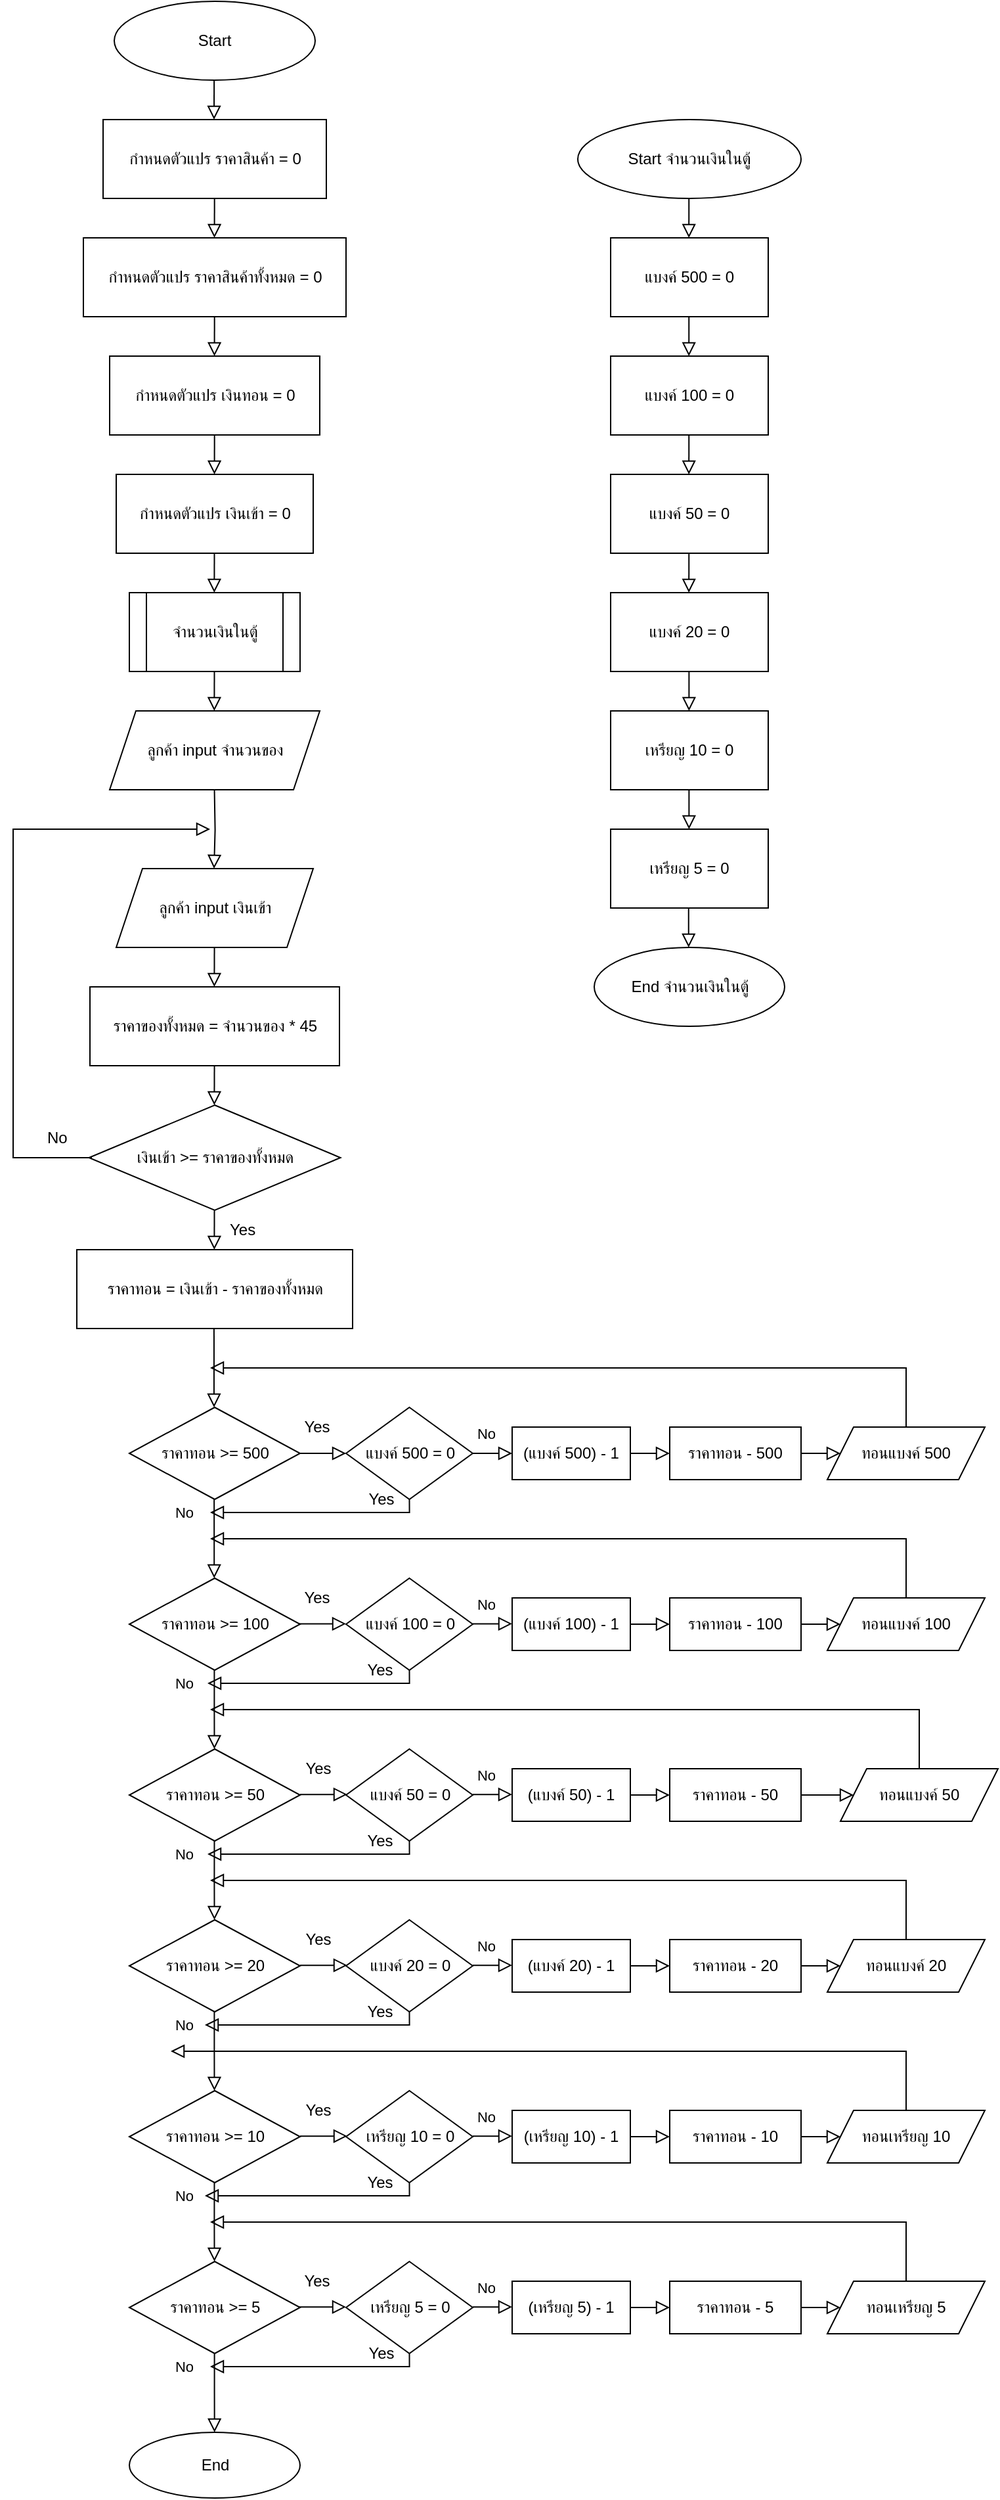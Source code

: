 <mxfile version="24.6.4" type="github">
  <diagram id="C5RBs43oDa-KdzZeNtuy" name="Page-1">
    <mxGraphModel dx="1046" dy="2055" grid="1" gridSize="10" guides="1" tooltips="1" connect="1" arrows="1" fold="1" page="1" pageScale="1" pageWidth="827" pageHeight="1169" math="0" shadow="0">
      <root>
        <mxCell id="WIyWlLk6GJQsqaUBKTNV-0" />
        <mxCell id="WIyWlLk6GJQsqaUBKTNV-1" parent="WIyWlLk6GJQsqaUBKTNV-0" />
        <mxCell id="O3YUjWb5VNWovegGmVph-0" value="Start" style="ellipse;whiteSpace=wrap;html=1;" vertex="1" parent="WIyWlLk6GJQsqaUBKTNV-1">
          <mxGeometry x="147" y="-1120" width="153" height="60" as="geometry" />
        </mxCell>
        <mxCell id="O3YUjWb5VNWovegGmVph-27" value="ราคาทอน &amp;gt;= 500" style="rhombus;whiteSpace=wrap;html=1;" vertex="1" parent="WIyWlLk6GJQsqaUBKTNV-1">
          <mxGeometry x="158.5" y="-50" width="130" height="70" as="geometry" />
        </mxCell>
        <mxCell id="O3YUjWb5VNWovegGmVph-29" value="" style="rounded=0;html=1;jettySize=auto;orthogonalLoop=1;fontSize=11;endArrow=block;endFill=0;endSize=8;strokeWidth=1;shadow=0;labelBackgroundColor=none;edgeStyle=orthogonalEdgeStyle;exitX=1;exitY=0.5;exitDx=0;exitDy=0;entryX=0;entryY=0.5;entryDx=0;entryDy=0;" edge="1" parent="WIyWlLk6GJQsqaUBKTNV-1" source="O3YUjWb5VNWovegGmVph-27" target="O3YUjWb5VNWovegGmVph-31">
          <mxGeometry relative="1" as="geometry">
            <mxPoint x="290" y="670" as="sourcePoint" />
            <mxPoint x="230" y="710" as="targetPoint" />
          </mxGeometry>
        </mxCell>
        <mxCell id="O3YUjWb5VNWovegGmVph-30" value="Yes" style="edgeLabel;html=1;align=center;verticalAlign=middle;resizable=0;points=[];fontSize=12;" vertex="1" connectable="0" parent="O3YUjWb5VNWovegGmVph-29">
          <mxGeometry x="-0.069" y="3" relative="1" as="geometry">
            <mxPoint x="-4" y="-17" as="offset" />
          </mxGeometry>
        </mxCell>
        <mxCell id="O3YUjWb5VNWovegGmVph-31" value="แบงค์ 500 = 0" style="rhombus;whiteSpace=wrap;html=1;" vertex="1" parent="WIyWlLk6GJQsqaUBKTNV-1">
          <mxGeometry x="323.5" y="-50" width="96.5" height="70" as="geometry" />
        </mxCell>
        <mxCell id="O3YUjWb5VNWovegGmVph-32" value="No" style="rounded=0;html=1;jettySize=auto;orthogonalLoop=1;fontSize=11;endArrow=block;endFill=0;endSize=8;strokeWidth=1;shadow=0;labelBackgroundColor=none;edgeStyle=orthogonalEdgeStyle;exitX=1;exitY=0.5;exitDx=0;exitDy=0;entryX=0;entryY=0.5;entryDx=0;entryDy=0;" edge="1" parent="WIyWlLk6GJQsqaUBKTNV-1" source="O3YUjWb5VNWovegGmVph-31" target="O3YUjWb5VNWovegGmVph-36">
          <mxGeometry x="-0.333" y="15" relative="1" as="geometry">
            <mxPoint x="350" y="705" as="sourcePoint" />
            <mxPoint x="470" y="-10" as="targetPoint" />
            <mxPoint as="offset" />
          </mxGeometry>
        </mxCell>
        <mxCell id="O3YUjWb5VNWovegGmVph-63" value="" style="rounded=0;html=1;jettySize=auto;orthogonalLoop=1;fontSize=11;endArrow=block;endFill=0;endSize=8;strokeWidth=1;shadow=0;labelBackgroundColor=none;edgeStyle=orthogonalEdgeStyle;" edge="1" parent="WIyWlLk6GJQsqaUBKTNV-1">
          <mxGeometry relative="1" as="geometry">
            <mxPoint x="223.08" y="-1060" as="sourcePoint" />
            <mxPoint x="223" y="-1030" as="targetPoint" />
          </mxGeometry>
        </mxCell>
        <mxCell id="O3YUjWb5VNWovegGmVph-66" value="กำหนดตัวแปร ราคาสินค้า = 0" style="rounded=0;whiteSpace=wrap;html=1;" vertex="1" parent="WIyWlLk6GJQsqaUBKTNV-1">
          <mxGeometry x="138.5" y="-1030" width="170" height="60" as="geometry" />
        </mxCell>
        <mxCell id="O3YUjWb5VNWovegGmVph-67" value="" style="rounded=0;html=1;jettySize=auto;orthogonalLoop=1;fontSize=11;endArrow=block;endFill=0;endSize=8;strokeWidth=1;shadow=0;labelBackgroundColor=none;edgeStyle=orthogonalEdgeStyle;" edge="1" parent="WIyWlLk6GJQsqaUBKTNV-1">
          <mxGeometry relative="1" as="geometry">
            <mxPoint x="223.36" y="-970" as="sourcePoint" />
            <mxPoint x="223.28" y="-940" as="targetPoint" />
          </mxGeometry>
        </mxCell>
        <mxCell id="O3YUjWb5VNWovegGmVph-68" value="กำหนดตัวแปร ราคาสินค้าทั้งหมด = 0" style="rounded=0;whiteSpace=wrap;html=1;" vertex="1" parent="WIyWlLk6GJQsqaUBKTNV-1">
          <mxGeometry x="123.5" y="-940" width="200" height="60" as="geometry" />
        </mxCell>
        <mxCell id="O3YUjWb5VNWovegGmVph-69" value="" style="rounded=0;html=1;jettySize=auto;orthogonalLoop=1;fontSize=11;endArrow=block;endFill=0;endSize=8;strokeWidth=1;shadow=0;labelBackgroundColor=none;edgeStyle=orthogonalEdgeStyle;" edge="1" parent="WIyWlLk6GJQsqaUBKTNV-1">
          <mxGeometry relative="1" as="geometry">
            <mxPoint x="223.36" y="-880" as="sourcePoint" />
            <mxPoint x="223.28" y="-850" as="targetPoint" />
          </mxGeometry>
        </mxCell>
        <mxCell id="O3YUjWb5VNWovegGmVph-70" value="กำหนดตัวแปร เงินทอน = 0" style="rounded=0;whiteSpace=wrap;html=1;" vertex="1" parent="WIyWlLk6GJQsqaUBKTNV-1">
          <mxGeometry x="143.5" y="-850" width="160" height="60" as="geometry" />
        </mxCell>
        <mxCell id="O3YUjWb5VNWovegGmVph-71" value="" style="rounded=0;html=1;jettySize=auto;orthogonalLoop=1;fontSize=11;endArrow=block;endFill=0;endSize=8;strokeWidth=1;shadow=0;labelBackgroundColor=none;edgeStyle=orthogonalEdgeStyle;" edge="1" parent="WIyWlLk6GJQsqaUBKTNV-1">
          <mxGeometry relative="1" as="geometry">
            <mxPoint x="223.36" y="-790" as="sourcePoint" />
            <mxPoint x="223.28" y="-760" as="targetPoint" />
          </mxGeometry>
        </mxCell>
        <mxCell id="O3YUjWb5VNWovegGmVph-72" value="กำหนดตัวแปร เงินเข้า = 0" style="rounded=0;whiteSpace=wrap;html=1;" vertex="1" parent="WIyWlLk6GJQsqaUBKTNV-1">
          <mxGeometry x="148.5" y="-760" width="150" height="60" as="geometry" />
        </mxCell>
        <mxCell id="O3YUjWb5VNWovegGmVph-73" value="จำนวนเงินในตู้" style="shape=process;whiteSpace=wrap;html=1;backgroundOutline=1;" vertex="1" parent="WIyWlLk6GJQsqaUBKTNV-1">
          <mxGeometry x="158.5" y="-670" width="130" height="60" as="geometry" />
        </mxCell>
        <mxCell id="O3YUjWb5VNWovegGmVph-74" value="" style="rounded=0;html=1;jettySize=auto;orthogonalLoop=1;fontSize=11;endArrow=block;endFill=0;endSize=8;strokeWidth=1;shadow=0;labelBackgroundColor=none;edgeStyle=orthogonalEdgeStyle;" edge="1" parent="WIyWlLk6GJQsqaUBKTNV-1">
          <mxGeometry relative="1" as="geometry">
            <mxPoint x="223.26" y="-700" as="sourcePoint" />
            <mxPoint x="223.18" y="-670" as="targetPoint" />
          </mxGeometry>
        </mxCell>
        <mxCell id="O3YUjWb5VNWovegGmVph-75" value="" style="rounded=0;html=1;jettySize=auto;orthogonalLoop=1;fontSize=11;endArrow=block;endFill=0;endSize=8;strokeWidth=1;shadow=0;labelBackgroundColor=none;edgeStyle=orthogonalEdgeStyle;" edge="1" parent="WIyWlLk6GJQsqaUBKTNV-1">
          <mxGeometry relative="1" as="geometry">
            <mxPoint x="223.26" y="-610" as="sourcePoint" />
            <mxPoint x="223.18" y="-580" as="targetPoint" />
          </mxGeometry>
        </mxCell>
        <mxCell id="O3YUjWb5VNWovegGmVph-76" value="ลูกค้า input จำนวนของ" style="shape=parallelogram;perimeter=parallelogramPerimeter;whiteSpace=wrap;html=1;fixedSize=1;" vertex="1" parent="WIyWlLk6GJQsqaUBKTNV-1">
          <mxGeometry x="143.5" y="-580" width="160" height="60" as="geometry" />
        </mxCell>
        <mxCell id="O3YUjWb5VNWovegGmVph-77" value="" style="rounded=0;html=1;jettySize=auto;orthogonalLoop=1;fontSize=11;endArrow=block;endFill=0;endSize=8;strokeWidth=1;shadow=0;labelBackgroundColor=none;edgeStyle=orthogonalEdgeStyle;" edge="1" parent="WIyWlLk6GJQsqaUBKTNV-1">
          <mxGeometry relative="1" as="geometry">
            <mxPoint x="223.28" y="-520" as="sourcePoint" />
            <mxPoint x="223" y="-460" as="targetPoint" />
          </mxGeometry>
        </mxCell>
        <mxCell id="O3YUjWb5VNWovegGmVph-78" value="ลูกค้า input เงินเข้า" style="shape=parallelogram;perimeter=parallelogramPerimeter;whiteSpace=wrap;html=1;fixedSize=1;" vertex="1" parent="WIyWlLk6GJQsqaUBKTNV-1">
          <mxGeometry x="148.5" y="-460" width="150" height="60" as="geometry" />
        </mxCell>
        <mxCell id="O3YUjWb5VNWovegGmVph-79" value="ราคาของทั้งหมด = จำนวนของ * 45" style="rounded=0;whiteSpace=wrap;html=1;" vertex="1" parent="WIyWlLk6GJQsqaUBKTNV-1">
          <mxGeometry x="128.5" y="-370" width="190" height="60" as="geometry" />
        </mxCell>
        <mxCell id="O3YUjWb5VNWovegGmVph-80" value="" style="rounded=0;html=1;jettySize=auto;orthogonalLoop=1;fontSize=11;endArrow=block;endFill=0;endSize=8;strokeWidth=1;shadow=0;labelBackgroundColor=none;edgeStyle=orthogonalEdgeStyle;" edge="1" parent="WIyWlLk6GJQsqaUBKTNV-1">
          <mxGeometry relative="1" as="geometry">
            <mxPoint x="223.28" y="-400" as="sourcePoint" />
            <mxPoint x="223.2" y="-370" as="targetPoint" />
          </mxGeometry>
        </mxCell>
        <mxCell id="O3YUjWb5VNWovegGmVph-81" value="" style="rounded=0;html=1;jettySize=auto;orthogonalLoop=1;fontSize=11;endArrow=block;endFill=0;endSize=8;strokeWidth=1;shadow=0;labelBackgroundColor=none;edgeStyle=orthogonalEdgeStyle;" edge="1" parent="WIyWlLk6GJQsqaUBKTNV-1">
          <mxGeometry relative="1" as="geometry">
            <mxPoint x="223.28" y="-310" as="sourcePoint" />
            <mxPoint x="223.2" y="-280" as="targetPoint" />
          </mxGeometry>
        </mxCell>
        <mxCell id="O3YUjWb5VNWovegGmVph-82" value="เงินเข้า &amp;gt;= ราคาของทั้งหมด" style="rhombus;whiteSpace=wrap;html=1;" vertex="1" parent="WIyWlLk6GJQsqaUBKTNV-1">
          <mxGeometry x="127.75" y="-280" width="191.5" height="80" as="geometry" />
        </mxCell>
        <mxCell id="O3YUjWb5VNWovegGmVph-84" value="" style="rounded=0;html=1;jettySize=auto;orthogonalLoop=1;fontSize=11;endArrow=block;endFill=0;endSize=8;strokeWidth=1;shadow=0;labelBackgroundColor=none;edgeStyle=orthogonalEdgeStyle;" edge="1" parent="WIyWlLk6GJQsqaUBKTNV-1">
          <mxGeometry relative="1" as="geometry">
            <mxPoint x="130" y="-240" as="sourcePoint" />
            <mxPoint x="220" y="-490" as="targetPoint" />
            <Array as="points">
              <mxPoint x="70" y="-240" />
              <mxPoint x="70" y="-490" />
            </Array>
          </mxGeometry>
        </mxCell>
        <mxCell id="O3YUjWb5VNWovegGmVph-85" value="No" style="text;strokeColor=none;fillColor=none;align=left;verticalAlign=middle;spacingLeft=4;spacingRight=4;overflow=hidden;points=[[0,0.5],[1,0.5]];portConstraint=eastwest;rotatable=0;whiteSpace=wrap;html=1;" vertex="1" parent="WIyWlLk6GJQsqaUBKTNV-1">
          <mxGeometry x="90" y="-270" width="80" height="30" as="geometry" />
        </mxCell>
        <mxCell id="O3YUjWb5VNWovegGmVph-86" value="" style="rounded=0;html=1;jettySize=auto;orthogonalLoop=1;fontSize=11;endArrow=block;endFill=0;endSize=8;strokeWidth=1;shadow=0;labelBackgroundColor=none;edgeStyle=orthogonalEdgeStyle;" edge="1" parent="WIyWlLk6GJQsqaUBKTNV-1">
          <mxGeometry relative="1" as="geometry">
            <mxPoint x="223.27" y="-200" as="sourcePoint" />
            <mxPoint x="223.19" y="-170" as="targetPoint" />
          </mxGeometry>
        </mxCell>
        <mxCell id="O3YUjWb5VNWovegGmVph-87" value="Yes" style="text;strokeColor=none;fillColor=none;align=left;verticalAlign=middle;spacingLeft=4;spacingRight=4;overflow=hidden;points=[[0,0.5],[1,0.5]];portConstraint=eastwest;rotatable=0;whiteSpace=wrap;html=1;" vertex="1" parent="WIyWlLk6GJQsqaUBKTNV-1">
          <mxGeometry x="228.5" y="-200" width="80" height="30" as="geometry" />
        </mxCell>
        <mxCell id="O3YUjWb5VNWovegGmVph-88" value="ราคาทอน = เงินเข้า - ราคาของทั้งหมด" style="rounded=0;whiteSpace=wrap;html=1;" vertex="1" parent="WIyWlLk6GJQsqaUBKTNV-1">
          <mxGeometry x="118.5" y="-170" width="210" height="60" as="geometry" />
        </mxCell>
        <mxCell id="O3YUjWb5VNWovegGmVph-91" value="" style="rounded=0;html=1;jettySize=auto;orthogonalLoop=1;fontSize=11;endArrow=block;endFill=0;endSize=8;strokeWidth=1;shadow=0;labelBackgroundColor=none;edgeStyle=orthogonalEdgeStyle;" edge="1" parent="WIyWlLk6GJQsqaUBKTNV-1">
          <mxGeometry relative="1" as="geometry">
            <mxPoint x="222.95" y="-110" as="sourcePoint" />
            <mxPoint x="223" y="-50" as="targetPoint" />
          </mxGeometry>
        </mxCell>
        <mxCell id="O3YUjWb5VNWovegGmVph-36" value="(แบงค์ 500) - 1" style="rounded=0;whiteSpace=wrap;html=1;" vertex="1" parent="WIyWlLk6GJQsqaUBKTNV-1">
          <mxGeometry x="450" y="-35" width="90" height="40" as="geometry" />
        </mxCell>
        <mxCell id="O3YUjWb5VNWovegGmVph-95" value="" style="rounded=0;html=1;jettySize=auto;orthogonalLoop=1;fontSize=11;endArrow=block;endFill=0;endSize=8;strokeWidth=1;shadow=0;labelBackgroundColor=none;edgeStyle=orthogonalEdgeStyle;exitX=1;exitY=0.5;exitDx=0;exitDy=0;entryX=0;entryY=0.5;entryDx=0;entryDy=0;" edge="1" parent="WIyWlLk6GJQsqaUBKTNV-1" source="O3YUjWb5VNWovegGmVph-36" target="O3YUjWb5VNWovegGmVph-38">
          <mxGeometry relative="1" as="geometry">
            <mxPoint x="610" y="-15" as="sourcePoint" />
            <mxPoint x="750" y="670" as="targetPoint" />
            <Array as="points" />
          </mxGeometry>
        </mxCell>
        <mxCell id="O3YUjWb5VNWovegGmVph-38" value="ราคาทอน - 500" style="rounded=0;whiteSpace=wrap;html=1;" vertex="1" parent="WIyWlLk6GJQsqaUBKTNV-1">
          <mxGeometry x="570" y="-35" width="100" height="40" as="geometry" />
        </mxCell>
        <mxCell id="O3YUjWb5VNWovegGmVph-96" value="" style="rounded=0;html=1;jettySize=auto;orthogonalLoop=1;fontSize=11;endArrow=block;endFill=0;endSize=8;strokeWidth=1;shadow=0;labelBackgroundColor=none;edgeStyle=orthogonalEdgeStyle;exitX=1;exitY=0.5;exitDx=0;exitDy=0;entryX=0;entryY=0.5;entryDx=0;entryDy=0;" edge="1" parent="WIyWlLk6GJQsqaUBKTNV-1" source="O3YUjWb5VNWovegGmVph-38" target="O3YUjWb5VNWovegGmVph-97">
          <mxGeometry relative="1" as="geometry">
            <mxPoint x="700" y="-15.24" as="sourcePoint" />
            <mxPoint x="730" y="-15.24" as="targetPoint" />
            <Array as="points" />
          </mxGeometry>
        </mxCell>
        <mxCell id="O3YUjWb5VNWovegGmVph-97" value="ทอนแบงค์ 500" style="shape=parallelogram;perimeter=parallelogramPerimeter;whiteSpace=wrap;html=1;fixedSize=1;" vertex="1" parent="WIyWlLk6GJQsqaUBKTNV-1">
          <mxGeometry x="690" y="-35" width="120" height="40" as="geometry" />
        </mxCell>
        <mxCell id="O3YUjWb5VNWovegGmVph-98" value="No" style="rounded=0;html=1;jettySize=auto;orthogonalLoop=1;fontSize=11;endArrow=block;endFill=0;endSize=8;strokeWidth=1;shadow=0;labelBackgroundColor=none;edgeStyle=orthogonalEdgeStyle;" edge="1" parent="WIyWlLk6GJQsqaUBKTNV-1">
          <mxGeometry x="-0.668" y="-23" relative="1" as="geometry">
            <mxPoint x="223.07" y="20" as="sourcePoint" />
            <mxPoint x="223.12" y="80" as="targetPoint" />
            <Array as="points">
              <mxPoint x="223" y="50" />
              <mxPoint x="223" y="50" />
            </Array>
            <mxPoint as="offset" />
          </mxGeometry>
        </mxCell>
        <mxCell id="O3YUjWb5VNWovegGmVph-99" value="ราคาทอน &amp;gt;= 100" style="rhombus;whiteSpace=wrap;html=1;" vertex="1" parent="WIyWlLk6GJQsqaUBKTNV-1">
          <mxGeometry x="158.5" y="80" width="130" height="70" as="geometry" />
        </mxCell>
        <mxCell id="O3YUjWb5VNWovegGmVph-100" value="No" style="rounded=0;html=1;jettySize=auto;orthogonalLoop=1;fontSize=11;endArrow=block;endFill=0;endSize=8;strokeWidth=1;shadow=0;labelBackgroundColor=none;edgeStyle=orthogonalEdgeStyle;" edge="1" parent="WIyWlLk6GJQsqaUBKTNV-1">
          <mxGeometry x="-0.668" y="-23" relative="1" as="geometry">
            <mxPoint x="223.21" y="150" as="sourcePoint" />
            <mxPoint x="223.26" y="210" as="targetPoint" />
            <Array as="points">
              <mxPoint x="223.14" y="180" />
              <mxPoint x="223.14" y="180" />
            </Array>
            <mxPoint as="offset" />
          </mxGeometry>
        </mxCell>
        <mxCell id="O3YUjWb5VNWovegGmVph-101" value="ราคาทอน &amp;gt;= 50" style="rhombus;whiteSpace=wrap;html=1;" vertex="1" parent="WIyWlLk6GJQsqaUBKTNV-1">
          <mxGeometry x="158.5" y="210" width="130" height="70" as="geometry" />
        </mxCell>
        <mxCell id="O3YUjWb5VNWovegGmVph-102" value="ราคาทอน &amp;gt;= 10" style="rhombus;whiteSpace=wrap;html=1;" vertex="1" parent="WIyWlLk6GJQsqaUBKTNV-1">
          <mxGeometry x="158.5" y="470" width="130" height="70" as="geometry" />
        </mxCell>
        <mxCell id="O3YUjWb5VNWovegGmVph-103" value="ราคาทอน &amp;gt;= 20" style="rhombus;whiteSpace=wrap;html=1;" vertex="1" parent="WIyWlLk6GJQsqaUBKTNV-1">
          <mxGeometry x="158.5" y="340" width="130" height="70" as="geometry" />
        </mxCell>
        <mxCell id="O3YUjWb5VNWovegGmVph-104" value="No" style="rounded=0;html=1;jettySize=auto;orthogonalLoop=1;fontSize=11;endArrow=block;endFill=0;endSize=8;strokeWidth=1;shadow=0;labelBackgroundColor=none;edgeStyle=orthogonalEdgeStyle;" edge="1" parent="WIyWlLk6GJQsqaUBKTNV-1">
          <mxGeometry x="-0.668" y="-23" relative="1" as="geometry">
            <mxPoint x="223.24" y="280" as="sourcePoint" />
            <mxPoint x="223.29" y="340" as="targetPoint" />
            <Array as="points">
              <mxPoint x="223.17" y="310" />
              <mxPoint x="223.17" y="310" />
            </Array>
            <mxPoint as="offset" />
          </mxGeometry>
        </mxCell>
        <mxCell id="O3YUjWb5VNWovegGmVph-105" value="No" style="rounded=0;html=1;jettySize=auto;orthogonalLoop=1;fontSize=11;endArrow=block;endFill=0;endSize=8;strokeWidth=1;shadow=0;labelBackgroundColor=none;edgeStyle=orthogonalEdgeStyle;" edge="1" parent="WIyWlLk6GJQsqaUBKTNV-1">
          <mxGeometry x="-0.668" y="-23" relative="1" as="geometry">
            <mxPoint x="223.21" y="410" as="sourcePoint" />
            <mxPoint x="223.26" y="470" as="targetPoint" />
            <Array as="points">
              <mxPoint x="223.14" y="440" />
              <mxPoint x="223.14" y="440" />
            </Array>
            <mxPoint as="offset" />
          </mxGeometry>
        </mxCell>
        <mxCell id="O3YUjWb5VNWovegGmVph-106" value="No" style="rounded=0;html=1;jettySize=auto;orthogonalLoop=1;fontSize=11;endArrow=block;endFill=0;endSize=8;strokeWidth=1;shadow=0;labelBackgroundColor=none;edgeStyle=orthogonalEdgeStyle;" edge="1" parent="WIyWlLk6GJQsqaUBKTNV-1">
          <mxGeometry x="-0.668" y="-23" relative="1" as="geometry">
            <mxPoint x="223.24" y="540" as="sourcePoint" />
            <mxPoint x="223.29" y="600" as="targetPoint" />
            <Array as="points">
              <mxPoint x="223.17" y="570" />
              <mxPoint x="223.17" y="570" />
            </Array>
            <mxPoint as="offset" />
          </mxGeometry>
        </mxCell>
        <mxCell id="O3YUjWb5VNWovegGmVph-107" value="ราคาทอน &amp;gt;= 5" style="rhombus;whiteSpace=wrap;html=1;" vertex="1" parent="WIyWlLk6GJQsqaUBKTNV-1">
          <mxGeometry x="158.5" y="600" width="130" height="70" as="geometry" />
        </mxCell>
        <mxCell id="O3YUjWb5VNWovegGmVph-108" value="" style="rounded=0;html=1;jettySize=auto;orthogonalLoop=1;fontSize=11;endArrow=block;endFill=0;endSize=8;strokeWidth=1;shadow=0;labelBackgroundColor=none;edgeStyle=orthogonalEdgeStyle;exitX=0.5;exitY=1;exitDx=0;exitDy=0;" edge="1" parent="WIyWlLk6GJQsqaUBKTNV-1" source="O3YUjWb5VNWovegGmVph-31">
          <mxGeometry relative="1" as="geometry">
            <mxPoint x="370" y="20" as="sourcePoint" />
            <mxPoint x="220" y="30" as="targetPoint" />
            <Array as="points">
              <mxPoint x="372" y="30" />
            </Array>
          </mxGeometry>
        </mxCell>
        <mxCell id="O3YUjWb5VNWovegGmVph-109" value="Yes" style="edgeLabel;html=1;align=center;verticalAlign=middle;resizable=0;points=[];fontSize=12;" vertex="1" connectable="0" parent="O3YUjWb5VNWovegGmVph-108">
          <mxGeometry x="-0.404" y="1" relative="1" as="geometry">
            <mxPoint x="16" y="-11" as="offset" />
          </mxGeometry>
        </mxCell>
        <mxCell id="O3YUjWb5VNWovegGmVph-110" value="" style="rounded=0;html=1;jettySize=auto;orthogonalLoop=1;fontSize=11;endArrow=block;endFill=0;endSize=8;strokeWidth=1;shadow=0;labelBackgroundColor=none;edgeStyle=orthogonalEdgeStyle;exitX=1;exitY=0.5;exitDx=0;exitDy=0;entryX=0;entryY=0.5;entryDx=0;entryDy=0;" edge="1" parent="WIyWlLk6GJQsqaUBKTNV-1">
          <mxGeometry relative="1" as="geometry">
            <mxPoint x="287.5" y="114.7" as="sourcePoint" />
            <mxPoint x="323.5" y="114.7" as="targetPoint" />
          </mxGeometry>
        </mxCell>
        <mxCell id="O3YUjWb5VNWovegGmVph-111" value="Yes" style="edgeLabel;html=1;align=center;verticalAlign=middle;resizable=0;points=[];fontSize=12;" vertex="1" connectable="0" parent="O3YUjWb5VNWovegGmVph-110">
          <mxGeometry x="-0.069" y="3" relative="1" as="geometry">
            <mxPoint x="-4" y="-17" as="offset" />
          </mxGeometry>
        </mxCell>
        <mxCell id="O3YUjWb5VNWovegGmVph-112" value="แบงค์ 100 = 0" style="rhombus;whiteSpace=wrap;html=1;" vertex="1" parent="WIyWlLk6GJQsqaUBKTNV-1">
          <mxGeometry x="323.5" y="80" width="96.5" height="70" as="geometry" />
        </mxCell>
        <mxCell id="O3YUjWb5VNWovegGmVph-113" value="No" style="rounded=0;html=1;jettySize=auto;orthogonalLoop=1;fontSize=11;endArrow=block;endFill=0;endSize=8;strokeWidth=1;shadow=0;labelBackgroundColor=none;edgeStyle=orthogonalEdgeStyle;exitX=1;exitY=0.5;exitDx=0;exitDy=0;entryX=0;entryY=0.5;entryDx=0;entryDy=0;" edge="1" parent="WIyWlLk6GJQsqaUBKTNV-1">
          <mxGeometry x="-0.333" y="15" relative="1" as="geometry">
            <mxPoint x="420" y="114.7" as="sourcePoint" />
            <mxPoint x="450" y="114.7" as="targetPoint" />
            <mxPoint as="offset" />
          </mxGeometry>
        </mxCell>
        <mxCell id="O3YUjWb5VNWovegGmVph-114" value="(แบงค์ 100) - 1" style="rounded=0;whiteSpace=wrap;html=1;" vertex="1" parent="WIyWlLk6GJQsqaUBKTNV-1">
          <mxGeometry x="450" y="95" width="90" height="40" as="geometry" />
        </mxCell>
        <mxCell id="O3YUjWb5VNWovegGmVph-115" value="" style="rounded=0;html=1;jettySize=auto;orthogonalLoop=1;fontSize=11;endArrow=block;endFill=0;endSize=8;strokeWidth=1;shadow=0;labelBackgroundColor=none;edgeStyle=orthogonalEdgeStyle;exitX=1;exitY=0.5;exitDx=0;exitDy=0;" edge="1" parent="WIyWlLk6GJQsqaUBKTNV-1" source="O3YUjWb5VNWovegGmVph-114" target="O3YUjWb5VNWovegGmVph-116">
          <mxGeometry relative="1" as="geometry">
            <mxPoint x="570" y="114.7" as="sourcePoint" />
            <mxPoint x="600" y="114.7" as="targetPoint" />
            <Array as="points" />
          </mxGeometry>
        </mxCell>
        <mxCell id="O3YUjWb5VNWovegGmVph-116" value="ราคาทอน - 100" style="rounded=0;whiteSpace=wrap;html=1;" vertex="1" parent="WIyWlLk6GJQsqaUBKTNV-1">
          <mxGeometry x="570" y="95" width="100" height="40" as="geometry" />
        </mxCell>
        <mxCell id="O3YUjWb5VNWovegGmVph-117" value="" style="rounded=0;html=1;jettySize=auto;orthogonalLoop=1;fontSize=11;endArrow=block;endFill=0;endSize=8;strokeWidth=1;shadow=0;labelBackgroundColor=none;edgeStyle=orthogonalEdgeStyle;exitX=1;exitY=0.5;exitDx=0;exitDy=0;" edge="1" parent="WIyWlLk6GJQsqaUBKTNV-1" source="O3YUjWb5VNWovegGmVph-116" target="O3YUjWb5VNWovegGmVph-118">
          <mxGeometry relative="1" as="geometry">
            <mxPoint x="700" y="114.7" as="sourcePoint" />
            <mxPoint x="730" y="114.7" as="targetPoint" />
            <Array as="points" />
          </mxGeometry>
        </mxCell>
        <mxCell id="O3YUjWb5VNWovegGmVph-118" value="ทอนแบงค์ 100" style="shape=parallelogram;perimeter=parallelogramPerimeter;whiteSpace=wrap;html=1;fixedSize=1;" vertex="1" parent="WIyWlLk6GJQsqaUBKTNV-1">
          <mxGeometry x="690" y="95" width="120" height="40" as="geometry" />
        </mxCell>
        <mxCell id="O3YUjWb5VNWovegGmVph-119" value="" style="rounded=0;html=1;jettySize=auto;orthogonalLoop=1;fontSize=11;endArrow=block;endFill=0;endSize=8;strokeWidth=1;shadow=0;labelBackgroundColor=none;edgeStyle=orthogonalEdgeStyle;exitX=0.5;exitY=0;exitDx=0;exitDy=0;" edge="1" parent="WIyWlLk6GJQsqaUBKTNV-1" source="O3YUjWb5VNWovegGmVph-118">
          <mxGeometry relative="1" as="geometry">
            <mxPoint x="730.08" y="60" as="sourcePoint" />
            <mxPoint x="220" y="50" as="targetPoint" />
            <Array as="points">
              <mxPoint x="750" y="50" />
            </Array>
          </mxGeometry>
        </mxCell>
        <mxCell id="O3YUjWb5VNWovegGmVph-120" value="" style="rounded=0;html=1;jettySize=auto;orthogonalLoop=1;fontSize=11;endArrow=block;endFill=0;endSize=8;strokeWidth=1;shadow=0;labelBackgroundColor=none;edgeStyle=orthogonalEdgeStyle;exitX=1;exitY=0.5;exitDx=0;exitDy=0;entryX=0;entryY=0.5;entryDx=0;entryDy=0;" edge="1" parent="WIyWlLk6GJQsqaUBKTNV-1">
          <mxGeometry relative="1" as="geometry">
            <mxPoint x="288.5" y="244.58" as="sourcePoint" />
            <mxPoint x="324.5" y="244.58" as="targetPoint" />
          </mxGeometry>
        </mxCell>
        <mxCell id="O3YUjWb5VNWovegGmVph-121" value="Yes" style="edgeLabel;html=1;align=center;verticalAlign=middle;resizable=0;points=[];fontSize=12;" vertex="1" connectable="0" parent="O3YUjWb5VNWovegGmVph-120">
          <mxGeometry x="-0.069" y="3" relative="1" as="geometry">
            <mxPoint x="-4" y="-17" as="offset" />
          </mxGeometry>
        </mxCell>
        <mxCell id="O3YUjWb5VNWovegGmVph-122" value="" style="rounded=0;html=1;jettySize=auto;orthogonalLoop=1;fontSize=11;endArrow=block;endFill=0;endSize=8;strokeWidth=1;shadow=0;labelBackgroundColor=none;edgeStyle=orthogonalEdgeStyle;exitX=1;exitY=0.5;exitDx=0;exitDy=0;entryX=0;entryY=0.5;entryDx=0;entryDy=0;" edge="1" parent="WIyWlLk6GJQsqaUBKTNV-1">
          <mxGeometry relative="1" as="geometry">
            <mxPoint x="288.5" y="374.58" as="sourcePoint" />
            <mxPoint x="324.5" y="374.58" as="targetPoint" />
          </mxGeometry>
        </mxCell>
        <mxCell id="O3YUjWb5VNWovegGmVph-123" value="Yes" style="edgeLabel;html=1;align=center;verticalAlign=middle;resizable=0;points=[];fontSize=12;" vertex="1" connectable="0" parent="O3YUjWb5VNWovegGmVph-122">
          <mxGeometry x="-0.069" y="3" relative="1" as="geometry">
            <mxPoint x="-4" y="-17" as="offset" />
          </mxGeometry>
        </mxCell>
        <mxCell id="O3YUjWb5VNWovegGmVph-124" value="" style="rounded=0;html=1;jettySize=auto;orthogonalLoop=1;fontSize=11;endArrow=block;endFill=0;endSize=8;strokeWidth=1;shadow=0;labelBackgroundColor=none;edgeStyle=orthogonalEdgeStyle;exitX=1;exitY=0.5;exitDx=0;exitDy=0;entryX=0;entryY=0.5;entryDx=0;entryDy=0;" edge="1" parent="WIyWlLk6GJQsqaUBKTNV-1">
          <mxGeometry relative="1" as="geometry">
            <mxPoint x="288.5" y="504.58" as="sourcePoint" />
            <mxPoint x="324.5" y="504.58" as="targetPoint" />
          </mxGeometry>
        </mxCell>
        <mxCell id="O3YUjWb5VNWovegGmVph-125" value="Yes" style="edgeLabel;html=1;align=center;verticalAlign=middle;resizable=0;points=[];fontSize=12;" vertex="1" connectable="0" parent="O3YUjWb5VNWovegGmVph-124">
          <mxGeometry x="-0.069" y="3" relative="1" as="geometry">
            <mxPoint x="-4" y="-17" as="offset" />
          </mxGeometry>
        </mxCell>
        <mxCell id="O3YUjWb5VNWovegGmVph-126" value="" style="rounded=0;html=1;jettySize=auto;orthogonalLoop=1;fontSize=11;endArrow=block;endFill=0;endSize=8;strokeWidth=1;shadow=0;labelBackgroundColor=none;edgeStyle=orthogonalEdgeStyle;exitX=1;exitY=0.5;exitDx=0;exitDy=0;entryX=0;entryY=0.5;entryDx=0;entryDy=0;" edge="1" parent="WIyWlLk6GJQsqaUBKTNV-1">
          <mxGeometry relative="1" as="geometry">
            <mxPoint x="287.5" y="634.58" as="sourcePoint" />
            <mxPoint x="323.5" y="634.58" as="targetPoint" />
          </mxGeometry>
        </mxCell>
        <mxCell id="O3YUjWb5VNWovegGmVph-127" value="Yes" style="edgeLabel;html=1;align=center;verticalAlign=middle;resizable=0;points=[];fontSize=12;" vertex="1" connectable="0" parent="O3YUjWb5VNWovegGmVph-126">
          <mxGeometry x="-0.069" y="3" relative="1" as="geometry">
            <mxPoint x="-4" y="-17" as="offset" />
          </mxGeometry>
        </mxCell>
        <mxCell id="O3YUjWb5VNWovegGmVph-128" value="แบงค์ 50 = 0" style="rhombus;whiteSpace=wrap;html=1;" vertex="1" parent="WIyWlLk6GJQsqaUBKTNV-1">
          <mxGeometry x="323.5" y="210" width="96.5" height="70" as="geometry" />
        </mxCell>
        <mxCell id="O3YUjWb5VNWovegGmVph-129" value="แบงค์ 20 = 0" style="rhombus;whiteSpace=wrap;html=1;" vertex="1" parent="WIyWlLk6GJQsqaUBKTNV-1">
          <mxGeometry x="323.5" y="340" width="96.5" height="70" as="geometry" />
        </mxCell>
        <mxCell id="O3YUjWb5VNWovegGmVph-130" value="เหรียญ 10 = 0" style="rhombus;whiteSpace=wrap;html=1;" vertex="1" parent="WIyWlLk6GJQsqaUBKTNV-1">
          <mxGeometry x="323.5" y="470" width="96.5" height="70" as="geometry" />
        </mxCell>
        <mxCell id="O3YUjWb5VNWovegGmVph-131" value="เหรียญ 5 = 0" style="rhombus;whiteSpace=wrap;html=1;" vertex="1" parent="WIyWlLk6GJQsqaUBKTNV-1">
          <mxGeometry x="323.5" y="600" width="96.5" height="70" as="geometry" />
        </mxCell>
        <mxCell id="O3YUjWb5VNWovegGmVph-132" value="No" style="rounded=0;html=1;jettySize=auto;orthogonalLoop=1;fontSize=11;endArrow=block;endFill=0;endSize=8;strokeWidth=1;shadow=0;labelBackgroundColor=none;edgeStyle=orthogonalEdgeStyle;exitX=1;exitY=0.5;exitDx=0;exitDy=0;entryX=0;entryY=0.5;entryDx=0;entryDy=0;" edge="1" parent="WIyWlLk6GJQsqaUBKTNV-1">
          <mxGeometry x="-0.333" y="15" relative="1" as="geometry">
            <mxPoint x="420" y="244.58" as="sourcePoint" />
            <mxPoint x="450" y="244.58" as="targetPoint" />
            <mxPoint as="offset" />
          </mxGeometry>
        </mxCell>
        <mxCell id="O3YUjWb5VNWovegGmVph-133" value="No" style="rounded=0;html=1;jettySize=auto;orthogonalLoop=1;fontSize=11;endArrow=block;endFill=0;endSize=8;strokeWidth=1;shadow=0;labelBackgroundColor=none;edgeStyle=orthogonalEdgeStyle;exitX=1;exitY=0.5;exitDx=0;exitDy=0;entryX=0;entryY=0.5;entryDx=0;entryDy=0;" edge="1" parent="WIyWlLk6GJQsqaUBKTNV-1">
          <mxGeometry x="-0.333" y="15" relative="1" as="geometry">
            <mxPoint x="420" y="374.58" as="sourcePoint" />
            <mxPoint x="450" y="374.58" as="targetPoint" />
            <mxPoint as="offset" />
          </mxGeometry>
        </mxCell>
        <mxCell id="O3YUjWb5VNWovegGmVph-134" value="No" style="rounded=0;html=1;jettySize=auto;orthogonalLoop=1;fontSize=11;endArrow=block;endFill=0;endSize=8;strokeWidth=1;shadow=0;labelBackgroundColor=none;edgeStyle=orthogonalEdgeStyle;exitX=1;exitY=0.5;exitDx=0;exitDy=0;entryX=0;entryY=0.5;entryDx=0;entryDy=0;" edge="1" parent="WIyWlLk6GJQsqaUBKTNV-1">
          <mxGeometry x="-0.333" y="15" relative="1" as="geometry">
            <mxPoint x="420" y="504.58" as="sourcePoint" />
            <mxPoint x="450" y="504.58" as="targetPoint" />
            <mxPoint as="offset" />
          </mxGeometry>
        </mxCell>
        <mxCell id="O3YUjWb5VNWovegGmVph-136" value="No" style="rounded=0;html=1;jettySize=auto;orthogonalLoop=1;fontSize=11;endArrow=block;endFill=0;endSize=8;strokeWidth=1;shadow=0;labelBackgroundColor=none;edgeStyle=orthogonalEdgeStyle;exitX=1;exitY=0.5;exitDx=0;exitDy=0;entryX=0;entryY=0.5;entryDx=0;entryDy=0;" edge="1" parent="WIyWlLk6GJQsqaUBKTNV-1">
          <mxGeometry x="-0.333" y="15" relative="1" as="geometry">
            <mxPoint x="420" y="634.58" as="sourcePoint" />
            <mxPoint x="450" y="634.58" as="targetPoint" />
            <mxPoint as="offset" />
          </mxGeometry>
        </mxCell>
        <mxCell id="O3YUjWb5VNWovegGmVph-137" value="(แบงค์ 50) - 1" style="rounded=0;whiteSpace=wrap;html=1;" vertex="1" parent="WIyWlLk6GJQsqaUBKTNV-1">
          <mxGeometry x="450" y="225" width="90" height="40" as="geometry" />
        </mxCell>
        <mxCell id="O3YUjWb5VNWovegGmVph-138" value="(แบงค์ 20) - 1" style="rounded=0;whiteSpace=wrap;html=1;" vertex="1" parent="WIyWlLk6GJQsqaUBKTNV-1">
          <mxGeometry x="450" y="355" width="90" height="40" as="geometry" />
        </mxCell>
        <mxCell id="O3YUjWb5VNWovegGmVph-139" value="(เหรียญ 10) - 1" style="rounded=0;whiteSpace=wrap;html=1;" vertex="1" parent="WIyWlLk6GJQsqaUBKTNV-1">
          <mxGeometry x="450" y="485" width="90" height="40" as="geometry" />
        </mxCell>
        <mxCell id="O3YUjWb5VNWovegGmVph-140" value="(เหรียญ 5) - 1" style="rounded=0;whiteSpace=wrap;html=1;" vertex="1" parent="WIyWlLk6GJQsqaUBKTNV-1">
          <mxGeometry x="450" y="615" width="90" height="40" as="geometry" />
        </mxCell>
        <mxCell id="O3YUjWb5VNWovegGmVph-141" value="" style="rounded=0;html=1;jettySize=auto;orthogonalLoop=1;fontSize=11;endArrow=block;endFill=0;endSize=8;strokeWidth=1;shadow=0;labelBackgroundColor=none;edgeStyle=orthogonalEdgeStyle;exitX=1;exitY=0.5;exitDx=0;exitDy=0;entryX=0;entryY=0.5;entryDx=0;entryDy=0;" edge="1" parent="WIyWlLk6GJQsqaUBKTNV-1" source="O3YUjWb5VNWovegGmVph-137" target="O3YUjWb5VNWovegGmVph-145">
          <mxGeometry relative="1" as="geometry">
            <mxPoint x="570" y="244.58" as="sourcePoint" />
            <mxPoint x="600" y="244.58" as="targetPoint" />
            <Array as="points" />
          </mxGeometry>
        </mxCell>
        <mxCell id="O3YUjWb5VNWovegGmVph-142" value="" style="rounded=0;html=1;jettySize=auto;orthogonalLoop=1;fontSize=11;endArrow=block;endFill=0;endSize=8;strokeWidth=1;shadow=0;labelBackgroundColor=none;edgeStyle=orthogonalEdgeStyle;" edge="1" parent="WIyWlLk6GJQsqaUBKTNV-1" source="O3YUjWb5VNWovegGmVph-138" target="O3YUjWb5VNWovegGmVph-146">
          <mxGeometry relative="1" as="geometry">
            <mxPoint x="570" y="374.58" as="sourcePoint" />
            <mxPoint x="600" y="374.58" as="targetPoint" />
            <Array as="points" />
          </mxGeometry>
        </mxCell>
        <mxCell id="O3YUjWb5VNWovegGmVph-143" value="" style="rounded=0;html=1;jettySize=auto;orthogonalLoop=1;fontSize=11;endArrow=block;endFill=0;endSize=8;strokeWidth=1;shadow=0;labelBackgroundColor=none;edgeStyle=orthogonalEdgeStyle;exitX=1;exitY=0.5;exitDx=0;exitDy=0;" edge="1" parent="WIyWlLk6GJQsqaUBKTNV-1" source="O3YUjWb5VNWovegGmVph-139" target="O3YUjWb5VNWovegGmVph-147">
          <mxGeometry relative="1" as="geometry">
            <mxPoint x="570" y="504.58" as="sourcePoint" />
            <mxPoint x="600" y="504.58" as="targetPoint" />
            <Array as="points" />
          </mxGeometry>
        </mxCell>
        <mxCell id="O3YUjWb5VNWovegGmVph-144" value="" style="rounded=0;html=1;jettySize=auto;orthogonalLoop=1;fontSize=11;endArrow=block;endFill=0;endSize=8;strokeWidth=1;shadow=0;labelBackgroundColor=none;edgeStyle=orthogonalEdgeStyle;exitX=1;exitY=0.5;exitDx=0;exitDy=0;" edge="1" parent="WIyWlLk6GJQsqaUBKTNV-1" source="O3YUjWb5VNWovegGmVph-140" target="O3YUjWb5VNWovegGmVph-151">
          <mxGeometry relative="1" as="geometry">
            <mxPoint x="570" y="634.58" as="sourcePoint" />
            <mxPoint x="600" y="634.58" as="targetPoint" />
            <Array as="points" />
          </mxGeometry>
        </mxCell>
        <mxCell id="O3YUjWb5VNWovegGmVph-145" value="ราคาทอน - 50" style="rounded=0;whiteSpace=wrap;html=1;" vertex="1" parent="WIyWlLk6GJQsqaUBKTNV-1">
          <mxGeometry x="570" y="225" width="100" height="40" as="geometry" />
        </mxCell>
        <mxCell id="O3YUjWb5VNWovegGmVph-146" value="ราคาทอน - 20" style="rounded=0;whiteSpace=wrap;html=1;" vertex="1" parent="WIyWlLk6GJQsqaUBKTNV-1">
          <mxGeometry x="570" y="355" width="100" height="40" as="geometry" />
        </mxCell>
        <mxCell id="O3YUjWb5VNWovegGmVph-147" value="ราคาทอน - 10" style="rounded=0;whiteSpace=wrap;html=1;" vertex="1" parent="WIyWlLk6GJQsqaUBKTNV-1">
          <mxGeometry x="570" y="485" width="100" height="40" as="geometry" />
        </mxCell>
        <mxCell id="O3YUjWb5VNWovegGmVph-148" value="" style="rounded=0;html=1;jettySize=auto;orthogonalLoop=1;fontSize=11;endArrow=block;endFill=0;endSize=8;strokeWidth=1;shadow=0;labelBackgroundColor=none;edgeStyle=orthogonalEdgeStyle;entryX=0;entryY=0.5;entryDx=0;entryDy=0;" edge="1" parent="WIyWlLk6GJQsqaUBKTNV-1" source="O3YUjWb5VNWovegGmVph-145" target="O3YUjWb5VNWovegGmVph-153">
          <mxGeometry relative="1" as="geometry">
            <mxPoint x="700" y="244.58" as="sourcePoint" />
            <mxPoint x="730" y="244.58" as="targetPoint" />
            <Array as="points" />
          </mxGeometry>
        </mxCell>
        <mxCell id="O3YUjWb5VNWovegGmVph-149" value="" style="rounded=0;html=1;jettySize=auto;orthogonalLoop=1;fontSize=11;endArrow=block;endFill=0;endSize=8;strokeWidth=1;shadow=0;labelBackgroundColor=none;edgeStyle=orthogonalEdgeStyle;exitX=1;exitY=0.5;exitDx=0;exitDy=0;entryX=0;entryY=0.5;entryDx=0;entryDy=0;" edge="1" parent="WIyWlLk6GJQsqaUBKTNV-1" source="O3YUjWb5VNWovegGmVph-146" target="O3YUjWb5VNWovegGmVph-154">
          <mxGeometry relative="1" as="geometry">
            <mxPoint x="700" y="374.58" as="sourcePoint" />
            <mxPoint x="730" y="374.58" as="targetPoint" />
            <Array as="points" />
          </mxGeometry>
        </mxCell>
        <mxCell id="O3YUjWb5VNWovegGmVph-150" value="" style="rounded=0;html=1;jettySize=auto;orthogonalLoop=1;fontSize=11;endArrow=block;endFill=0;endSize=8;strokeWidth=1;shadow=0;labelBackgroundColor=none;edgeStyle=orthogonalEdgeStyle;exitX=1;exitY=0.5;exitDx=0;exitDy=0;entryX=0;entryY=0.5;entryDx=0;entryDy=0;" edge="1" parent="WIyWlLk6GJQsqaUBKTNV-1" source="O3YUjWb5VNWovegGmVph-147" target="O3YUjWb5VNWovegGmVph-155">
          <mxGeometry relative="1" as="geometry">
            <mxPoint x="700" y="504.58" as="sourcePoint" />
            <mxPoint x="730" y="504.58" as="targetPoint" />
            <Array as="points" />
          </mxGeometry>
        </mxCell>
        <mxCell id="O3YUjWb5VNWovegGmVph-151" value="ราคาทอน - 5" style="rounded=0;whiteSpace=wrap;html=1;" vertex="1" parent="WIyWlLk6GJQsqaUBKTNV-1">
          <mxGeometry x="570" y="615" width="100" height="40" as="geometry" />
        </mxCell>
        <mxCell id="O3YUjWb5VNWovegGmVph-152" value="" style="rounded=0;html=1;jettySize=auto;orthogonalLoop=1;fontSize=11;endArrow=block;endFill=0;endSize=8;strokeWidth=1;shadow=0;labelBackgroundColor=none;edgeStyle=orthogonalEdgeStyle;exitX=1;exitY=0.5;exitDx=0;exitDy=0;entryX=0;entryY=0.5;entryDx=0;entryDy=0;" edge="1" parent="WIyWlLk6GJQsqaUBKTNV-1" source="O3YUjWb5VNWovegGmVph-151" target="O3YUjWb5VNWovegGmVph-156">
          <mxGeometry relative="1" as="geometry">
            <mxPoint x="700" y="634.58" as="sourcePoint" />
            <mxPoint x="730" y="634.58" as="targetPoint" />
            <Array as="points" />
          </mxGeometry>
        </mxCell>
        <mxCell id="O3YUjWb5VNWovegGmVph-153" value="ทอนแบงค์ 50" style="shape=parallelogram;perimeter=parallelogramPerimeter;whiteSpace=wrap;html=1;fixedSize=1;" vertex="1" parent="WIyWlLk6GJQsqaUBKTNV-1">
          <mxGeometry x="700" y="225" width="120" height="40" as="geometry" />
        </mxCell>
        <mxCell id="O3YUjWb5VNWovegGmVph-154" value="ทอนแบงค์ 20" style="shape=parallelogram;perimeter=parallelogramPerimeter;whiteSpace=wrap;html=1;fixedSize=1;" vertex="1" parent="WIyWlLk6GJQsqaUBKTNV-1">
          <mxGeometry x="690" y="355" width="120" height="40" as="geometry" />
        </mxCell>
        <mxCell id="O3YUjWb5VNWovegGmVph-155" value="ทอนเหรียญ 10" style="shape=parallelogram;perimeter=parallelogramPerimeter;whiteSpace=wrap;html=1;fixedSize=1;" vertex="1" parent="WIyWlLk6GJQsqaUBKTNV-1">
          <mxGeometry x="690" y="485" width="120" height="40" as="geometry" />
        </mxCell>
        <mxCell id="O3YUjWb5VNWovegGmVph-156" value="ทอนเหรียญ 5" style="shape=parallelogram;perimeter=parallelogramPerimeter;whiteSpace=wrap;html=1;fixedSize=1;" vertex="1" parent="WIyWlLk6GJQsqaUBKTNV-1">
          <mxGeometry x="690" y="615" width="120" height="40" as="geometry" />
        </mxCell>
        <mxCell id="O3YUjWb5VNWovegGmVph-157" value="" style="rounded=0;html=1;jettySize=auto;orthogonalLoop=1;fontSize=11;endArrow=block;endFill=0;endSize=8;strokeWidth=1;shadow=0;labelBackgroundColor=none;edgeStyle=orthogonalEdgeStyle;exitX=0.5;exitY=0;exitDx=0;exitDy=0;" edge="1" parent="WIyWlLk6GJQsqaUBKTNV-1" source="O3YUjWb5VNWovegGmVph-153">
          <mxGeometry relative="1" as="geometry">
            <mxPoint x="780" y="225" as="sourcePoint" />
            <mxPoint x="220" y="180" as="targetPoint" />
            <Array as="points">
              <mxPoint x="760" y="180" />
            </Array>
          </mxGeometry>
        </mxCell>
        <mxCell id="O3YUjWb5VNWovegGmVph-158" value="" style="rounded=0;html=1;jettySize=auto;orthogonalLoop=1;fontSize=11;endArrow=block;endFill=0;endSize=8;strokeWidth=1;shadow=0;labelBackgroundColor=none;edgeStyle=orthogonalEdgeStyle;" edge="1" parent="WIyWlLk6GJQsqaUBKTNV-1" source="O3YUjWb5VNWovegGmVph-154">
          <mxGeometry relative="1" as="geometry">
            <mxPoint x="780" y="355" as="sourcePoint" />
            <mxPoint x="220" y="310" as="targetPoint" />
            <Array as="points">
              <mxPoint x="750" y="310" />
            </Array>
          </mxGeometry>
        </mxCell>
        <mxCell id="O3YUjWb5VNWovegGmVph-159" value="" style="rounded=0;html=1;jettySize=auto;orthogonalLoop=1;fontSize=11;endArrow=block;endFill=0;endSize=8;strokeWidth=1;shadow=0;labelBackgroundColor=none;edgeStyle=orthogonalEdgeStyle;exitX=0.5;exitY=0;exitDx=0;exitDy=0;" edge="1" parent="WIyWlLk6GJQsqaUBKTNV-1" source="O3YUjWb5VNWovegGmVph-155">
          <mxGeometry relative="1" as="geometry">
            <mxPoint x="750" y="480" as="sourcePoint" />
            <mxPoint x="190" y="440" as="targetPoint" />
            <Array as="points">
              <mxPoint x="750" y="440" />
            </Array>
          </mxGeometry>
        </mxCell>
        <mxCell id="O3YUjWb5VNWovegGmVph-160" value="" style="rounded=0;html=1;jettySize=auto;orthogonalLoop=1;fontSize=11;endArrow=block;endFill=0;endSize=8;strokeWidth=1;shadow=0;labelBackgroundColor=none;edgeStyle=orthogonalEdgeStyle;exitX=0.5;exitY=0;exitDx=0;exitDy=0;" edge="1" parent="WIyWlLk6GJQsqaUBKTNV-1" source="O3YUjWb5VNWovegGmVph-156">
          <mxGeometry relative="1" as="geometry">
            <mxPoint x="780" y="615" as="sourcePoint" />
            <mxPoint x="220" y="570" as="targetPoint" />
            <Array as="points">
              <mxPoint x="750" y="570" />
            </Array>
          </mxGeometry>
        </mxCell>
        <mxCell id="O3YUjWb5VNWovegGmVph-161" value="" style="rounded=0;html=1;jettySize=auto;orthogonalLoop=1;fontSize=11;endArrow=block;endFill=0;endSize=8;strokeWidth=1;shadow=0;labelBackgroundColor=none;edgeStyle=orthogonalEdgeStyle;exitX=0.5;exitY=1;exitDx=0;exitDy=0;" edge="1" parent="WIyWlLk6GJQsqaUBKTNV-1" source="O3YUjWb5VNWovegGmVph-112">
          <mxGeometry relative="1" as="geometry">
            <mxPoint x="370" y="150" as="sourcePoint" />
            <mxPoint x="218" y="160" as="targetPoint" />
            <Array as="points">
              <mxPoint x="372" y="160" />
            </Array>
          </mxGeometry>
        </mxCell>
        <mxCell id="O3YUjWb5VNWovegGmVph-162" value="Yes" style="edgeLabel;html=1;align=center;verticalAlign=middle;resizable=0;points=[];fontSize=12;" vertex="1" connectable="0" parent="O3YUjWb5VNWovegGmVph-161">
          <mxGeometry x="-0.404" y="1" relative="1" as="geometry">
            <mxPoint x="16" y="-11" as="offset" />
          </mxGeometry>
        </mxCell>
        <mxCell id="O3YUjWb5VNWovegGmVph-163" value="" style="rounded=0;html=1;jettySize=auto;orthogonalLoop=1;fontSize=11;endArrow=block;endFill=0;endSize=8;strokeWidth=1;shadow=0;labelBackgroundColor=none;edgeStyle=orthogonalEdgeStyle;exitX=0.5;exitY=1;exitDx=0;exitDy=0;" edge="1" parent="WIyWlLk6GJQsqaUBKTNV-1" source="O3YUjWb5VNWovegGmVph-128">
          <mxGeometry relative="1" as="geometry">
            <mxPoint x="380" y="290" as="sourcePoint" />
            <mxPoint x="218" y="290" as="targetPoint" />
            <Array as="points">
              <mxPoint x="372" y="290" />
            </Array>
          </mxGeometry>
        </mxCell>
        <mxCell id="O3YUjWb5VNWovegGmVph-164" value="Yes" style="edgeLabel;html=1;align=center;verticalAlign=middle;resizable=0;points=[];fontSize=12;" vertex="1" connectable="0" parent="O3YUjWb5VNWovegGmVph-163">
          <mxGeometry x="-0.404" y="1" relative="1" as="geometry">
            <mxPoint x="16" y="-11" as="offset" />
          </mxGeometry>
        </mxCell>
        <mxCell id="O3YUjWb5VNWovegGmVph-165" value="" style="rounded=0;html=1;jettySize=auto;orthogonalLoop=1;fontSize=11;endArrow=block;endFill=0;endSize=8;strokeWidth=1;shadow=0;labelBackgroundColor=none;edgeStyle=orthogonalEdgeStyle;exitX=0.5;exitY=1;exitDx=0;exitDy=0;" edge="1" parent="WIyWlLk6GJQsqaUBKTNV-1" source="O3YUjWb5VNWovegGmVph-129">
          <mxGeometry relative="1" as="geometry">
            <mxPoint x="370" y="410" as="sourcePoint" />
            <mxPoint x="216" y="420" as="targetPoint" />
            <Array as="points">
              <mxPoint x="372" y="420" />
            </Array>
          </mxGeometry>
        </mxCell>
        <mxCell id="O3YUjWb5VNWovegGmVph-166" value="Yes" style="edgeLabel;html=1;align=center;verticalAlign=middle;resizable=0;points=[];fontSize=12;" vertex="1" connectable="0" parent="O3YUjWb5VNWovegGmVph-165">
          <mxGeometry x="-0.404" y="1" relative="1" as="geometry">
            <mxPoint x="16" y="-11" as="offset" />
          </mxGeometry>
        </mxCell>
        <mxCell id="O3YUjWb5VNWovegGmVph-170" value="" style="rounded=0;html=1;jettySize=auto;orthogonalLoop=1;fontSize=11;endArrow=block;endFill=0;endSize=8;strokeWidth=1;shadow=0;labelBackgroundColor=none;edgeStyle=orthogonalEdgeStyle;exitX=0.5;exitY=1;exitDx=0;exitDy=0;" edge="1" parent="WIyWlLk6GJQsqaUBKTNV-1" source="O3YUjWb5VNWovegGmVph-130">
          <mxGeometry relative="1" as="geometry">
            <mxPoint x="370" y="540" as="sourcePoint" />
            <mxPoint x="216" y="550" as="targetPoint" />
            <Array as="points">
              <mxPoint x="372" y="550" />
            </Array>
          </mxGeometry>
        </mxCell>
        <mxCell id="O3YUjWb5VNWovegGmVph-171" value="Yes" style="edgeLabel;html=1;align=center;verticalAlign=middle;resizable=0;points=[];fontSize=12;" vertex="1" connectable="0" parent="O3YUjWb5VNWovegGmVph-170">
          <mxGeometry x="-0.404" y="1" relative="1" as="geometry">
            <mxPoint x="16" y="-11" as="offset" />
          </mxGeometry>
        </mxCell>
        <mxCell id="O3YUjWb5VNWovegGmVph-173" value="" style="rounded=0;html=1;jettySize=auto;orthogonalLoop=1;fontSize=11;endArrow=block;endFill=0;endSize=8;strokeWidth=1;shadow=0;labelBackgroundColor=none;edgeStyle=orthogonalEdgeStyle;exitX=0.5;exitY=1;exitDx=0;exitDy=0;" edge="1" parent="WIyWlLk6GJQsqaUBKTNV-1" source="O3YUjWb5VNWovegGmVph-131">
          <mxGeometry relative="1" as="geometry">
            <mxPoint x="370" y="670" as="sourcePoint" />
            <mxPoint x="220" y="680" as="targetPoint" />
            <Array as="points">
              <mxPoint x="372" y="680" />
            </Array>
          </mxGeometry>
        </mxCell>
        <mxCell id="O3YUjWb5VNWovegGmVph-174" value="Yes" style="edgeLabel;html=1;align=center;verticalAlign=middle;resizable=0;points=[];fontSize=12;" vertex="1" connectable="0" parent="O3YUjWb5VNWovegGmVph-173">
          <mxGeometry x="-0.404" y="1" relative="1" as="geometry">
            <mxPoint x="16" y="-11" as="offset" />
          </mxGeometry>
        </mxCell>
        <mxCell id="O3YUjWb5VNWovegGmVph-177" value="No" style="rounded=0;html=1;jettySize=auto;orthogonalLoop=1;fontSize=11;endArrow=block;endFill=0;endSize=8;strokeWidth=1;shadow=0;labelBackgroundColor=none;edgeStyle=orthogonalEdgeStyle;" edge="1" parent="WIyWlLk6GJQsqaUBKTNV-1">
          <mxGeometry x="-0.668" y="-23" relative="1" as="geometry">
            <mxPoint x="223.31" y="670" as="sourcePoint" />
            <mxPoint x="223.36" y="730" as="targetPoint" />
            <Array as="points">
              <mxPoint x="223.24" y="700" />
              <mxPoint x="223.24" y="700" />
            </Array>
            <mxPoint as="offset" />
          </mxGeometry>
        </mxCell>
        <mxCell id="O3YUjWb5VNWovegGmVph-178" value="End" style="ellipse;whiteSpace=wrap;html=1;" vertex="1" parent="WIyWlLk6GJQsqaUBKTNV-1">
          <mxGeometry x="158.5" y="730" width="130" height="50" as="geometry" />
        </mxCell>
        <mxCell id="O3YUjWb5VNWovegGmVph-184" value="Start จำนวนเงินในตู้" style="ellipse;whiteSpace=wrap;html=1;" vertex="1" parent="WIyWlLk6GJQsqaUBKTNV-1">
          <mxGeometry x="500" y="-1030" width="170" height="60" as="geometry" />
        </mxCell>
        <mxCell id="O3YUjWb5VNWovegGmVph-185" value="" style="rounded=0;html=1;jettySize=auto;orthogonalLoop=1;fontSize=11;endArrow=block;endFill=0;endSize=8;strokeWidth=1;shadow=0;labelBackgroundColor=none;edgeStyle=orthogonalEdgeStyle;" edge="1" parent="WIyWlLk6GJQsqaUBKTNV-1">
          <mxGeometry relative="1" as="geometry">
            <mxPoint x="584.63" y="-970" as="sourcePoint" />
            <mxPoint x="584.55" y="-940" as="targetPoint" />
            <Array as="points">
              <mxPoint x="584.55" y="-940" />
            </Array>
          </mxGeometry>
        </mxCell>
        <mxCell id="O3YUjWb5VNWovegGmVph-186" value="แบงค์ 500 = 0" style="rounded=0;whiteSpace=wrap;html=1;" vertex="1" parent="WIyWlLk6GJQsqaUBKTNV-1">
          <mxGeometry x="525" y="-940" width="120" height="60" as="geometry" />
        </mxCell>
        <mxCell id="O3YUjWb5VNWovegGmVph-187" value="" style="rounded=0;html=1;jettySize=auto;orthogonalLoop=1;fontSize=11;endArrow=block;endFill=0;endSize=8;strokeWidth=1;shadow=0;labelBackgroundColor=none;edgeStyle=orthogonalEdgeStyle;" edge="1" parent="WIyWlLk6GJQsqaUBKTNV-1">
          <mxGeometry relative="1" as="geometry">
            <mxPoint x="584.63" y="-880" as="sourcePoint" />
            <mxPoint x="584.55" y="-850" as="targetPoint" />
            <Array as="points">
              <mxPoint x="584.55" y="-850" />
            </Array>
          </mxGeometry>
        </mxCell>
        <mxCell id="O3YUjWb5VNWovegGmVph-189" value="แบงค์ 100 = 0" style="rounded=0;whiteSpace=wrap;html=1;" vertex="1" parent="WIyWlLk6GJQsqaUBKTNV-1">
          <mxGeometry x="525" y="-850" width="120" height="60" as="geometry" />
        </mxCell>
        <mxCell id="O3YUjWb5VNWovegGmVph-190" value="" style="rounded=0;html=1;jettySize=auto;orthogonalLoop=1;fontSize=11;endArrow=block;endFill=0;endSize=8;strokeWidth=1;shadow=0;labelBackgroundColor=none;edgeStyle=orthogonalEdgeStyle;" edge="1" parent="WIyWlLk6GJQsqaUBKTNV-1">
          <mxGeometry relative="1" as="geometry">
            <mxPoint x="584.63" y="-790" as="sourcePoint" />
            <mxPoint x="584.55" y="-760" as="targetPoint" />
            <Array as="points">
              <mxPoint x="584.55" y="-760" />
            </Array>
          </mxGeometry>
        </mxCell>
        <mxCell id="O3YUjWb5VNWovegGmVph-191" value="แบงค์ 50 = 0" style="rounded=0;whiteSpace=wrap;html=1;" vertex="1" parent="WIyWlLk6GJQsqaUBKTNV-1">
          <mxGeometry x="525" y="-760" width="120" height="60" as="geometry" />
        </mxCell>
        <mxCell id="O3YUjWb5VNWovegGmVph-193" value="" style="rounded=0;html=1;jettySize=auto;orthogonalLoop=1;fontSize=11;endArrow=block;endFill=0;endSize=8;strokeWidth=1;shadow=0;labelBackgroundColor=none;edgeStyle=orthogonalEdgeStyle;" edge="1" parent="WIyWlLk6GJQsqaUBKTNV-1">
          <mxGeometry relative="1" as="geometry">
            <mxPoint x="584.63" y="-700" as="sourcePoint" />
            <mxPoint x="584.55" y="-670" as="targetPoint" />
            <Array as="points">
              <mxPoint x="584.55" y="-670" />
            </Array>
          </mxGeometry>
        </mxCell>
        <mxCell id="O3YUjWb5VNWovegGmVph-194" value="แบงค์ 20 = 0" style="rounded=0;whiteSpace=wrap;html=1;" vertex="1" parent="WIyWlLk6GJQsqaUBKTNV-1">
          <mxGeometry x="525" y="-670" width="120" height="60" as="geometry" />
        </mxCell>
        <mxCell id="O3YUjWb5VNWovegGmVph-195" value="" style="rounded=0;html=1;jettySize=auto;orthogonalLoop=1;fontSize=11;endArrow=block;endFill=0;endSize=8;strokeWidth=1;shadow=0;labelBackgroundColor=none;edgeStyle=orthogonalEdgeStyle;" edge="1" parent="WIyWlLk6GJQsqaUBKTNV-1">
          <mxGeometry relative="1" as="geometry">
            <mxPoint x="584.68" y="-610" as="sourcePoint" />
            <mxPoint x="584.6" y="-580" as="targetPoint" />
            <Array as="points">
              <mxPoint x="584.6" y="-580" />
            </Array>
          </mxGeometry>
        </mxCell>
        <mxCell id="O3YUjWb5VNWovegGmVph-196" value="เหรียญ 10 = 0" style="rounded=0;whiteSpace=wrap;html=1;" vertex="1" parent="WIyWlLk6GJQsqaUBKTNV-1">
          <mxGeometry x="525" y="-580" width="120" height="60" as="geometry" />
        </mxCell>
        <mxCell id="O3YUjWb5VNWovegGmVph-197" value="" style="rounded=0;html=1;jettySize=auto;orthogonalLoop=1;fontSize=11;endArrow=block;endFill=0;endSize=8;strokeWidth=1;shadow=0;labelBackgroundColor=none;edgeStyle=orthogonalEdgeStyle;" edge="1" parent="WIyWlLk6GJQsqaUBKTNV-1">
          <mxGeometry relative="1" as="geometry">
            <mxPoint x="584.68" y="-520" as="sourcePoint" />
            <mxPoint x="584.6" y="-490" as="targetPoint" />
            <Array as="points">
              <mxPoint x="584.6" y="-490" />
            </Array>
          </mxGeometry>
        </mxCell>
        <mxCell id="O3YUjWb5VNWovegGmVph-198" value="เหรียญ 5 = 0" style="rounded=0;whiteSpace=wrap;html=1;" vertex="1" parent="WIyWlLk6GJQsqaUBKTNV-1">
          <mxGeometry x="525" y="-490" width="120" height="60" as="geometry" />
        </mxCell>
        <mxCell id="O3YUjWb5VNWovegGmVph-199" value="" style="rounded=0;html=1;jettySize=auto;orthogonalLoop=1;fontSize=11;endArrow=block;endFill=0;endSize=8;strokeWidth=1;shadow=0;labelBackgroundColor=none;edgeStyle=orthogonalEdgeStyle;" edge="1" parent="WIyWlLk6GJQsqaUBKTNV-1">
          <mxGeometry relative="1" as="geometry">
            <mxPoint x="584.37" y="-430" as="sourcePoint" />
            <mxPoint x="584.29" y="-400" as="targetPoint" />
            <Array as="points">
              <mxPoint x="584.29" y="-400" />
            </Array>
          </mxGeometry>
        </mxCell>
        <mxCell id="O3YUjWb5VNWovegGmVph-200" value="End จำนวนเงินในตู้" style="ellipse;whiteSpace=wrap;html=1;" vertex="1" parent="WIyWlLk6GJQsqaUBKTNV-1">
          <mxGeometry x="512.5" y="-400" width="145" height="60" as="geometry" />
        </mxCell>
        <mxCell id="O3YUjWb5VNWovegGmVph-201" value="" style="rounded=0;html=1;jettySize=auto;orthogonalLoop=1;fontSize=11;endArrow=block;endFill=0;endSize=8;strokeWidth=1;shadow=0;labelBackgroundColor=none;edgeStyle=orthogonalEdgeStyle;" edge="1" parent="WIyWlLk6GJQsqaUBKTNV-1" source="O3YUjWb5VNWovegGmVph-97">
          <mxGeometry relative="1" as="geometry">
            <mxPoint x="750" y="-30" as="sourcePoint" />
            <mxPoint x="220" y="-80" as="targetPoint" />
            <Array as="points">
              <mxPoint x="750" y="-80" />
            </Array>
          </mxGeometry>
        </mxCell>
      </root>
    </mxGraphModel>
  </diagram>
</mxfile>

